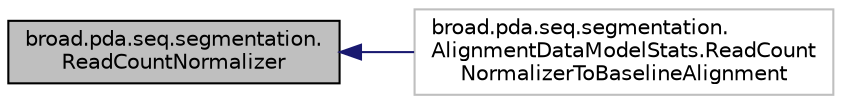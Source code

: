 digraph "broad.pda.seq.segmentation.ReadCountNormalizer"
{
  edge [fontname="Helvetica",fontsize="10",labelfontname="Helvetica",labelfontsize="10"];
  node [fontname="Helvetica",fontsize="10",shape=record];
  rankdir="LR";
  Node1 [label="broad.pda.seq.segmentation.\lReadCountNormalizer",height=0.2,width=0.4,color="black", fillcolor="grey75", style="filled" fontcolor="black"];
  Node1 -> Node2 [dir="back",color="midnightblue",fontsize="10",style="solid"];
  Node2 [label="broad.pda.seq.segmentation.\lAlignmentDataModelStats.ReadCount\lNormalizerToBaselineAlignment",height=0.2,width=0.4,color="grey75", fillcolor="white", style="filled"];
}
